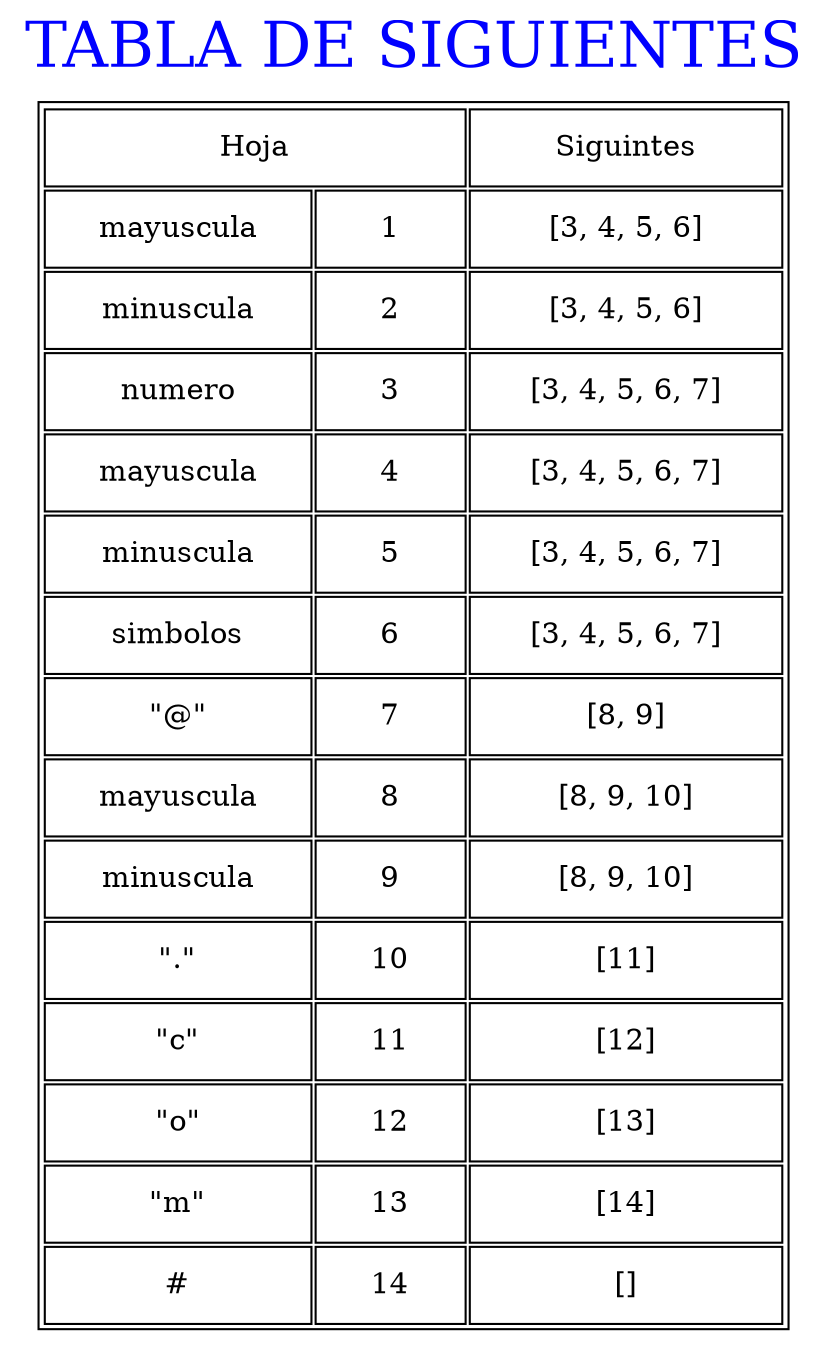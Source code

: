 digraph G {
label     = "TABLA DE SIGUIENTES"
labelloc  =  t // t: Place the graph's title on top.
fontsize  = 30 // Make title stand out by giving a large font size 
fontcolor = blue
N_1[shape = none label=<
<TABLE border="1" cellspacing="2" cellpadding="10" >
<TR>
<TD colspan="2" width="200">Hoja</TD>
<TD colspan="1" width="150">Siguintes</TD>
</TR>
<TR>
 <TD>mayuscula</TD>
 <TD>1</TD>
 <TD>[3, 4, 5, 6]</TD>
 </TR>
<TR>
 <TD>minuscula</TD>
 <TD>2</TD>
 <TD>[3, 4, 5, 6]</TD>
 </TR>
<TR>
 <TD>numero</TD>
 <TD>3</TD>
 <TD>[3, 4, 5, 6, 7]</TD>
 </TR>
<TR>
 <TD>mayuscula</TD>
 <TD>4</TD>
 <TD>[3, 4, 5, 6, 7]</TD>
 </TR>
<TR>
 <TD>minuscula</TD>
 <TD>5</TD>
 <TD>[3, 4, 5, 6, 7]</TD>
 </TR>
<TR>
 <TD>simbolos</TD>
 <TD>6</TD>
 <TD>[3, 4, 5, 6, 7]</TD>
 </TR>
<TR>
 <TD>"@"</TD>
 <TD>7</TD>
 <TD>[8, 9]</TD>
 </TR>
<TR>
 <TD>mayuscula</TD>
 <TD>8</TD>
 <TD>[8, 9, 10]</TD>
 </TR>
<TR>
 <TD>minuscula</TD>
 <TD>9</TD>
 <TD>[8, 9, 10]</TD>
 </TR>
<TR>
 <TD>"."</TD>
 <TD>10</TD>
 <TD>[11]</TD>
 </TR>
<TR>
 <TD>"c"</TD>
 <TD>11</TD>
 <TD>[12]</TD>
 </TR>
<TR>
 <TD>"o"</TD>
 <TD>12</TD>
 <TD>[13]</TD>
 </TR>
<TR>
 <TD>"m"</TD>
 <TD>13</TD>
 <TD>[14]</TD>
 </TR>
<TR>
 <TD>#</TD>
 <TD>14</TD>
 <TD>[]</TD>
 </TR>
</TABLE>>]
}
